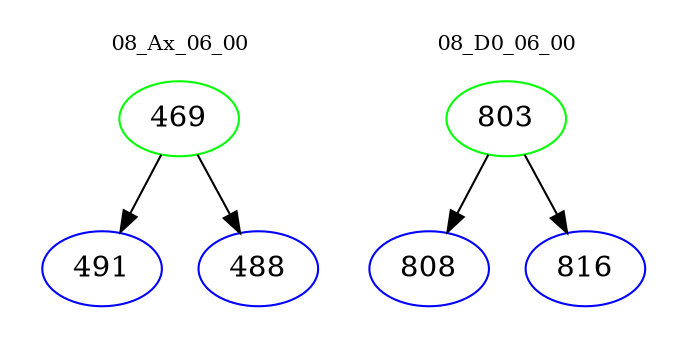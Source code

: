 digraph{
subgraph cluster_0 {
color = white
label = "08_Ax_06_00";
fontsize=10;
T0_469 [label="469", color="green"]
T0_469 -> T0_491 [color="black"]
T0_491 [label="491", color="blue"]
T0_469 -> T0_488 [color="black"]
T0_488 [label="488", color="blue"]
}
subgraph cluster_1 {
color = white
label = "08_D0_06_00";
fontsize=10;
T1_803 [label="803", color="green"]
T1_803 -> T1_808 [color="black"]
T1_808 [label="808", color="blue"]
T1_803 -> T1_816 [color="black"]
T1_816 [label="816", color="blue"]
}
}
